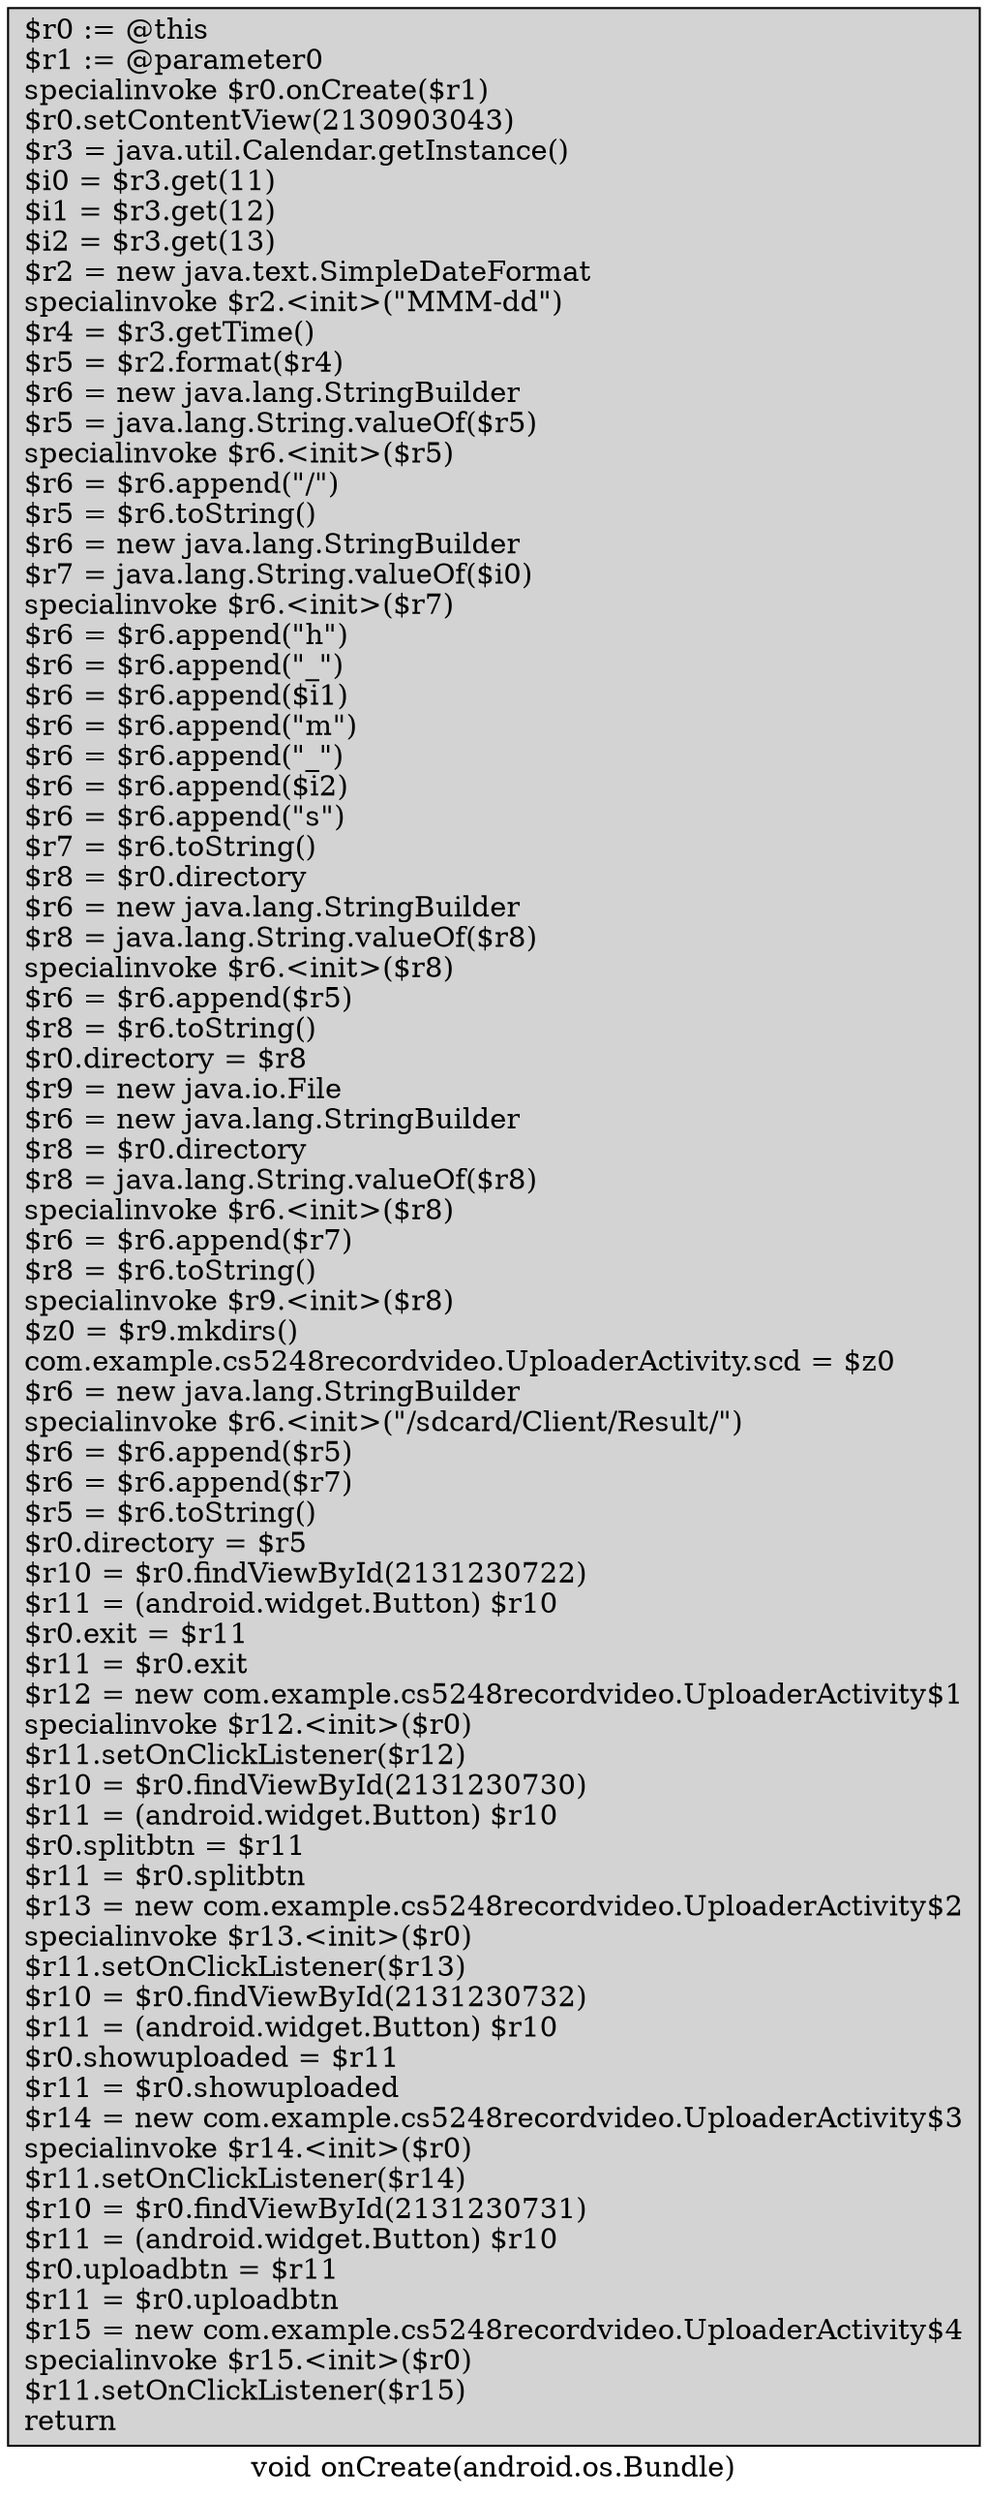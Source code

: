 digraph "void onCreate(android.os.Bundle)" {
    label="void onCreate(android.os.Bundle)";
    node [shape=box];
    "0" [style=filled,fillcolor=gray,style=filled,fillcolor=lightgray,label="$r0 := @this\l$r1 := @parameter0\lspecialinvoke $r0.onCreate($r1)\l$r0.setContentView(2130903043)\l$r3 = java.util.Calendar.getInstance()\l$i0 = $r3.get(11)\l$i1 = $r3.get(12)\l$i2 = $r3.get(13)\l$r2 = new java.text.SimpleDateFormat\lspecialinvoke $r2.<init>(\"MMM-dd\")\l$r4 = $r3.getTime()\l$r5 = $r2.format($r4)\l$r6 = new java.lang.StringBuilder\l$r5 = java.lang.String.valueOf($r5)\lspecialinvoke $r6.<init>($r5)\l$r6 = $r6.append(\"/\")\l$r5 = $r6.toString()\l$r6 = new java.lang.StringBuilder\l$r7 = java.lang.String.valueOf($i0)\lspecialinvoke $r6.<init>($r7)\l$r6 = $r6.append(\"h\")\l$r6 = $r6.append(\"_\")\l$r6 = $r6.append($i1)\l$r6 = $r6.append(\"m\")\l$r6 = $r6.append(\"_\")\l$r6 = $r6.append($i2)\l$r6 = $r6.append(\"s\")\l$r7 = $r6.toString()\l$r8 = $r0.directory\l$r6 = new java.lang.StringBuilder\l$r8 = java.lang.String.valueOf($r8)\lspecialinvoke $r6.<init>($r8)\l$r6 = $r6.append($r5)\l$r8 = $r6.toString()\l$r0.directory = $r8\l$r9 = new java.io.File\l$r6 = new java.lang.StringBuilder\l$r8 = $r0.directory\l$r8 = java.lang.String.valueOf($r8)\lspecialinvoke $r6.<init>($r8)\l$r6 = $r6.append($r7)\l$r8 = $r6.toString()\lspecialinvoke $r9.<init>($r8)\l$z0 = $r9.mkdirs()\lcom.example.cs5248recordvideo.UploaderActivity.scd = $z0\l$r6 = new java.lang.StringBuilder\lspecialinvoke $r6.<init>(\"/sdcard/Client/Result/\")\l$r6 = $r6.append($r5)\l$r6 = $r6.append($r7)\l$r5 = $r6.toString()\l$r0.directory = $r5\l$r10 = $r0.findViewById(2131230722)\l$r11 = (android.widget.Button) $r10\l$r0.exit = $r11\l$r11 = $r0.exit\l$r12 = new com.example.cs5248recordvideo.UploaderActivity$1\lspecialinvoke $r12.<init>($r0)\l$r11.setOnClickListener($r12)\l$r10 = $r0.findViewById(2131230730)\l$r11 = (android.widget.Button) $r10\l$r0.splitbtn = $r11\l$r11 = $r0.splitbtn\l$r13 = new com.example.cs5248recordvideo.UploaderActivity$2\lspecialinvoke $r13.<init>($r0)\l$r11.setOnClickListener($r13)\l$r10 = $r0.findViewById(2131230732)\l$r11 = (android.widget.Button) $r10\l$r0.showuploaded = $r11\l$r11 = $r0.showuploaded\l$r14 = new com.example.cs5248recordvideo.UploaderActivity$3\lspecialinvoke $r14.<init>($r0)\l$r11.setOnClickListener($r14)\l$r10 = $r0.findViewById(2131230731)\l$r11 = (android.widget.Button) $r10\l$r0.uploadbtn = $r11\l$r11 = $r0.uploadbtn\l$r15 = new com.example.cs5248recordvideo.UploaderActivity$4\lspecialinvoke $r15.<init>($r0)\l$r11.setOnClickListener($r15)\lreturn\l",];
}
